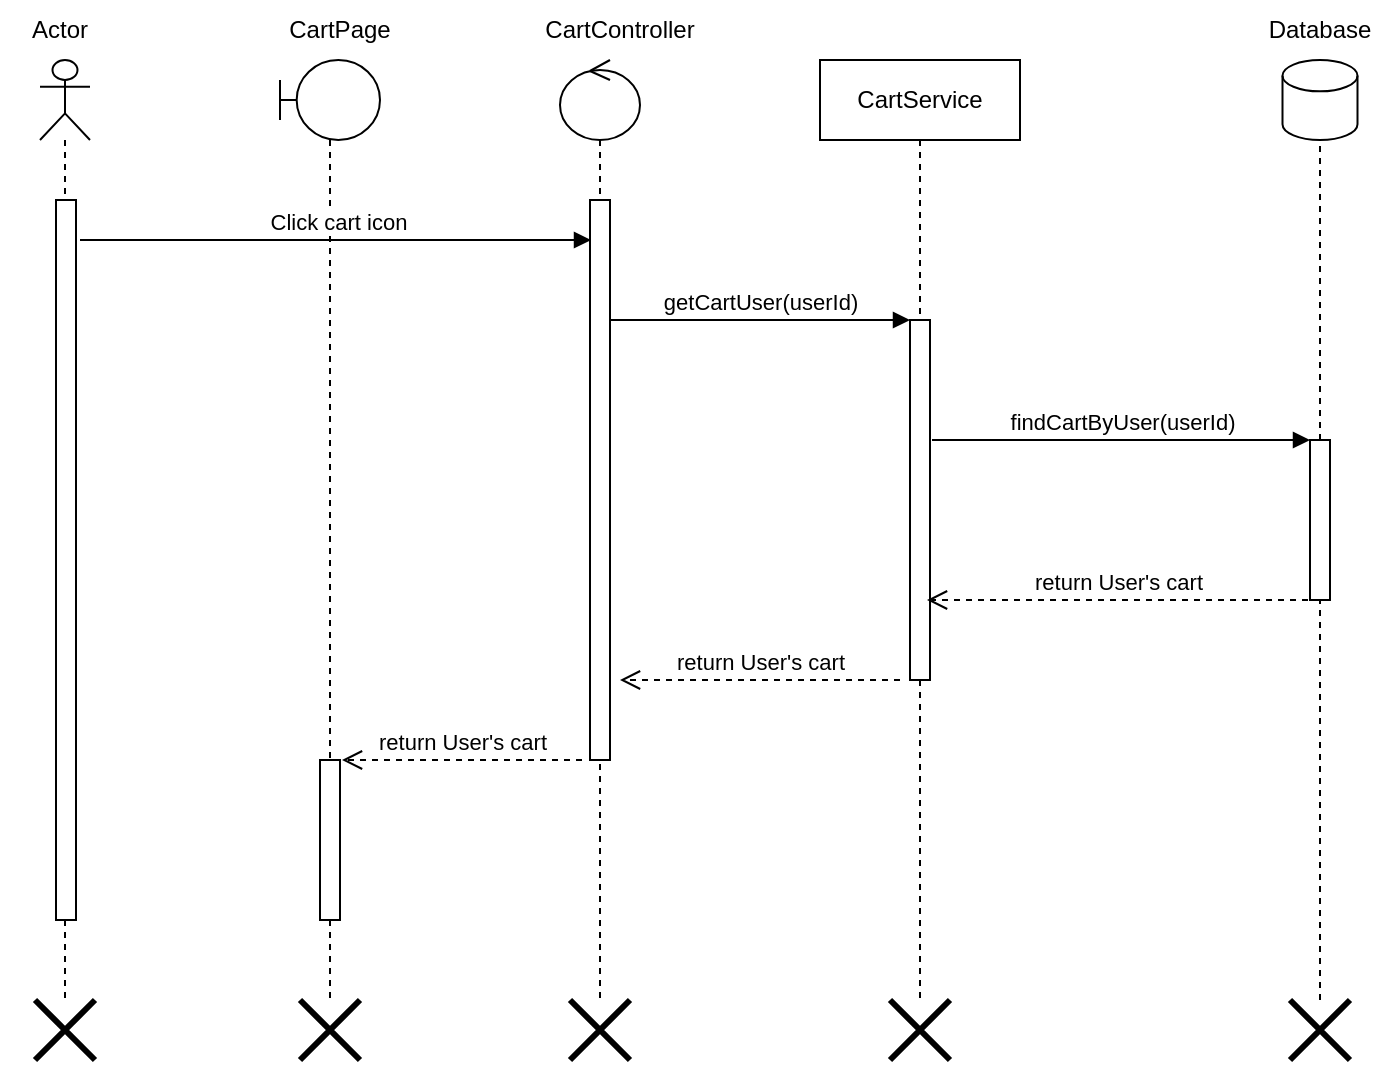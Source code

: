 <mxfile version="22.1.16" type="device">
  <diagram name="Page-1" id="K_YEXkYygeeE-VrIEM3K">
    <mxGraphModel dx="1050" dy="638" grid="1" gridSize="10" guides="1" tooltips="1" connect="1" arrows="1" fold="1" page="1" pageScale="1" pageWidth="850" pageHeight="1100" math="0" shadow="0">
      <root>
        <mxCell id="0" />
        <mxCell id="1" parent="0" />
        <mxCell id="k3Ob51mmszRrO9R-O7Uq-82" value="" style="shape=umlLifeline;perimeter=lifelinePerimeter;whiteSpace=wrap;html=1;container=1;dropTarget=0;collapsible=0;recursiveResize=0;outlineConnect=0;portConstraint=eastwest;newEdgeStyle={&quot;curved&quot;:0,&quot;rounded&quot;:0};participant=umlActor;" parent="1" vertex="1">
          <mxGeometry x="80" y="90" width="25" height="470" as="geometry" />
        </mxCell>
        <mxCell id="k3Ob51mmszRrO9R-O7Uq-83" value="" style="html=1;points=[[0,0,0,0,5],[0,1,0,0,-5],[1,0,0,0,5],[1,1,0,0,-5]];perimeter=orthogonalPerimeter;outlineConnect=0;targetShapes=umlLifeline;portConstraint=eastwest;newEdgeStyle={&quot;curved&quot;:0,&quot;rounded&quot;:0};" parent="k3Ob51mmszRrO9R-O7Uq-82" vertex="1">
          <mxGeometry x="8" y="70" width="10" height="360" as="geometry" />
        </mxCell>
        <mxCell id="k3Ob51mmszRrO9R-O7Uq-84" value="Actor" style="text;html=1;strokeColor=none;fillColor=none;align=center;verticalAlign=middle;whiteSpace=wrap;rounded=0;" parent="1" vertex="1">
          <mxGeometry x="60" y="60" width="60" height="30" as="geometry" />
        </mxCell>
        <mxCell id="k3Ob51mmszRrO9R-O7Uq-85" value="" style="shape=umlLifeline;perimeter=lifelinePerimeter;whiteSpace=wrap;html=1;container=1;dropTarget=0;collapsible=0;recursiveResize=0;outlineConnect=0;portConstraint=eastwest;newEdgeStyle={&quot;curved&quot;:0,&quot;rounded&quot;:0};participant=umlBoundary;" parent="1" vertex="1">
          <mxGeometry x="200" y="90" width="50" height="470" as="geometry" />
        </mxCell>
        <mxCell id="iD4ipZwJu5f4f-lg2thu-7" value="" style="html=1;points=[[0,0,0,0,5],[0,1,0,0,-5],[1,0,0,0,5],[1,1,0,0,-5]];perimeter=orthogonalPerimeter;outlineConnect=0;targetShapes=umlLifeline;portConstraint=eastwest;newEdgeStyle={&quot;curved&quot;:0,&quot;rounded&quot;:0};" vertex="1" parent="k3Ob51mmszRrO9R-O7Uq-85">
          <mxGeometry x="20" y="350" width="10" height="80" as="geometry" />
        </mxCell>
        <mxCell id="k3Ob51mmszRrO9R-O7Uq-87" value="CartPage" style="text;html=1;strokeColor=none;fillColor=none;align=center;verticalAlign=middle;whiteSpace=wrap;rounded=0;" parent="1" vertex="1">
          <mxGeometry x="200" y="60" width="60" height="30" as="geometry" />
        </mxCell>
        <mxCell id="k3Ob51mmszRrO9R-O7Uq-88" value="Click cart icon" style="html=1;verticalAlign=bottom;startArrow=none;endArrow=block;startSize=8;curved=0;rounded=0;startFill=0;" parent="1" edge="1">
          <mxGeometry x="0.008" relative="1" as="geometry">
            <mxPoint x="100" y="180" as="sourcePoint" />
            <mxPoint as="offset" />
            <mxPoint x="355.5" y="180" as="targetPoint" />
          </mxGeometry>
        </mxCell>
        <mxCell id="k3Ob51mmszRrO9R-O7Uq-90" value="" style="shape=umlLifeline;perimeter=lifelinePerimeter;whiteSpace=wrap;html=1;container=1;dropTarget=0;collapsible=0;recursiveResize=0;outlineConnect=0;portConstraint=eastwest;newEdgeStyle={&quot;curved&quot;:0,&quot;rounded&quot;:0};participant=umlControl;" parent="1" vertex="1">
          <mxGeometry x="340" y="90" width="40" height="470" as="geometry" />
        </mxCell>
        <mxCell id="k3Ob51mmszRrO9R-O7Uq-91" value="" style="html=1;points=[[0,0,0,0,5],[0,1,0,0,-5],[1,0,0,0,5],[1,1,0,0,-5]];perimeter=orthogonalPerimeter;outlineConnect=0;targetShapes=umlLifeline;portConstraint=eastwest;newEdgeStyle={&quot;curved&quot;:0,&quot;rounded&quot;:0};" parent="k3Ob51mmszRrO9R-O7Uq-90" vertex="1">
          <mxGeometry x="15" y="70" width="10" height="280" as="geometry" />
        </mxCell>
        <mxCell id="k3Ob51mmszRrO9R-O7Uq-92" value="CartController" style="text;html=1;strokeColor=none;fillColor=none;align=center;verticalAlign=middle;whiteSpace=wrap;rounded=0;" parent="1" vertex="1">
          <mxGeometry x="340" y="60" width="60" height="30" as="geometry" />
        </mxCell>
        <mxCell id="k3Ob51mmszRrO9R-O7Uq-93" value="CartService" style="shape=umlLifeline;perimeter=lifelinePerimeter;whiteSpace=wrap;html=1;container=1;dropTarget=0;collapsible=0;recursiveResize=0;outlineConnect=0;portConstraint=eastwest;newEdgeStyle={&quot;curved&quot;:0,&quot;rounded&quot;:0};" parent="1" vertex="1">
          <mxGeometry x="470" y="90" width="100" height="470" as="geometry" />
        </mxCell>
        <mxCell id="k3Ob51mmszRrO9R-O7Uq-94" value="" style="html=1;points=[[0,0,0,0,5],[0,1,0,0,-5],[1,0,0,0,5],[1,1,0,0,-5]];perimeter=orthogonalPerimeter;outlineConnect=0;targetShapes=umlLifeline;portConstraint=eastwest;newEdgeStyle={&quot;curved&quot;:0,&quot;rounded&quot;:0};" parent="k3Ob51mmszRrO9R-O7Uq-93" vertex="1">
          <mxGeometry x="45" y="130" width="10" height="180" as="geometry" />
        </mxCell>
        <mxCell id="k3Ob51mmszRrO9R-O7Uq-99" value="getCartUser(userId)" style="html=1;verticalAlign=bottom;startArrow=none;endArrow=block;startSize=8;curved=0;rounded=0;entryX=0;entryY=0;entryDx=0;entryDy=5;startFill=0;" parent="1" edge="1">
          <mxGeometry relative="1" as="geometry">
            <mxPoint x="365" y="220.0" as="sourcePoint" />
            <mxPoint as="offset" />
            <mxPoint x="515" y="220.0" as="targetPoint" />
          </mxGeometry>
        </mxCell>
        <mxCell id="k3Ob51mmszRrO9R-O7Uq-106" value="" style="shape=cylinder3;whiteSpace=wrap;html=1;boundedLbl=1;backgroundOutline=1;size=7.833;" parent="1" vertex="1">
          <mxGeometry x="701.25" y="90" width="37.5" height="40" as="geometry" />
        </mxCell>
        <mxCell id="k3Ob51mmszRrO9R-O7Uq-107" value="" style="endArrow=none;dashed=1;html=1;rounded=0;entryX=0.5;entryY=1;entryDx=0;entryDy=0;entryPerimeter=0;" parent="1" target="k3Ob51mmszRrO9R-O7Uq-106" edge="1" source="k3Ob51mmszRrO9R-O7Uq-112">
          <mxGeometry width="50" height="50" relative="1" as="geometry">
            <mxPoint x="720" y="840" as="sourcePoint" />
            <mxPoint x="461.25" y="50" as="targetPoint" />
          </mxGeometry>
        </mxCell>
        <mxCell id="k3Ob51mmszRrO9R-O7Uq-108" value="Database" style="text;html=1;strokeColor=none;fillColor=none;align=center;verticalAlign=middle;whiteSpace=wrap;rounded=0;" parent="1" vertex="1">
          <mxGeometry x="690" y="60" width="60" height="30" as="geometry" />
        </mxCell>
        <mxCell id="k3Ob51mmszRrO9R-O7Uq-109" value="" style="shape=umlDestroy;whiteSpace=wrap;html=1;strokeWidth=3;targetShapes=umlLifeline;" parent="1" vertex="1">
          <mxGeometry x="705" y="560" width="30" height="30" as="geometry" />
        </mxCell>
        <mxCell id="k3Ob51mmszRrO9R-O7Uq-110" value="findCartByUser(userId)" style="html=1;verticalAlign=bottom;endArrow=block;curved=0;rounded=0;" parent="1" target="k3Ob51mmszRrO9R-O7Uq-112" edge="1">
          <mxGeometry x="0.003" width="80" relative="1" as="geometry">
            <mxPoint x="526" y="280" as="sourcePoint" />
            <mxPoint x="700" y="280" as="targetPoint" />
            <mxPoint as="offset" />
          </mxGeometry>
        </mxCell>
        <mxCell id="k3Ob51mmszRrO9R-O7Uq-127" value="" style="shape=umlDestroy;whiteSpace=wrap;html=1;strokeWidth=3;targetShapes=umlLifeline;" parent="1" vertex="1">
          <mxGeometry x="505" y="560" width="30" height="30" as="geometry" />
        </mxCell>
        <mxCell id="k3Ob51mmszRrO9R-O7Uq-128" value="" style="shape=umlDestroy;whiteSpace=wrap;html=1;strokeWidth=3;targetShapes=umlLifeline;" parent="1" vertex="1">
          <mxGeometry x="345" y="560" width="30" height="30" as="geometry" />
        </mxCell>
        <mxCell id="k3Ob51mmszRrO9R-O7Uq-129" value="" style="shape=umlDestroy;whiteSpace=wrap;html=1;strokeWidth=3;targetShapes=umlLifeline;" parent="1" vertex="1">
          <mxGeometry x="210" y="560" width="30" height="30" as="geometry" />
        </mxCell>
        <mxCell id="k3Ob51mmszRrO9R-O7Uq-130" value="" style="shape=umlDestroy;whiteSpace=wrap;html=1;strokeWidth=3;targetShapes=umlLifeline;" parent="1" vertex="1">
          <mxGeometry x="77.5" y="560" width="30" height="30" as="geometry" />
        </mxCell>
        <mxCell id="iD4ipZwJu5f4f-lg2thu-1" value="" style="endArrow=none;dashed=1;html=1;rounded=0;entryX=0.5;entryY=1;entryDx=0;entryDy=0;entryPerimeter=0;" edge="1" parent="1" target="k3Ob51mmszRrO9R-O7Uq-112">
          <mxGeometry width="50" height="50" relative="1" as="geometry">
            <mxPoint x="720" y="560" as="sourcePoint" />
            <mxPoint x="720" y="130" as="targetPoint" />
          </mxGeometry>
        </mxCell>
        <mxCell id="k3Ob51mmszRrO9R-O7Uq-112" value="" style="html=1;points=[[0,0,0,0,5],[0,1,0,0,-5],[1,0,0,0,5],[1,1,0,0,-5]];perimeter=orthogonalPerimeter;outlineConnect=0;targetShapes=umlLifeline;portConstraint=eastwest;newEdgeStyle={&quot;curved&quot;:0,&quot;rounded&quot;:0};" parent="1" vertex="1">
          <mxGeometry x="715" y="280" width="10" height="80" as="geometry" />
        </mxCell>
        <mxCell id="iD4ipZwJu5f4f-lg2thu-2" value="return User&#39;s cart" style="html=1;verticalAlign=bottom;endArrow=open;dashed=1;endSize=8;curved=0;rounded=0;" edge="1" parent="1">
          <mxGeometry relative="1" as="geometry">
            <mxPoint x="714" y="360" as="sourcePoint" />
            <mxPoint x="523.5" y="360" as="targetPoint" />
          </mxGeometry>
        </mxCell>
        <mxCell id="iD4ipZwJu5f4f-lg2thu-4" value="return User&#39;s cart" style="html=1;verticalAlign=bottom;endArrow=open;dashed=1;endSize=8;curved=0;rounded=0;" edge="1" parent="1">
          <mxGeometry relative="1" as="geometry">
            <mxPoint x="510" y="400" as="sourcePoint" />
            <mxPoint x="370" y="400" as="targetPoint" />
          </mxGeometry>
        </mxCell>
        <mxCell id="iD4ipZwJu5f4f-lg2thu-6" value="return User&#39;s cart" style="html=1;verticalAlign=bottom;endArrow=open;dashed=1;endSize=8;curved=0;rounded=0;" edge="1" parent="1">
          <mxGeometry relative="1" as="geometry">
            <mxPoint x="351" y="440" as="sourcePoint" />
            <mxPoint x="231" y="440" as="targetPoint" />
          </mxGeometry>
        </mxCell>
      </root>
    </mxGraphModel>
  </diagram>
</mxfile>
